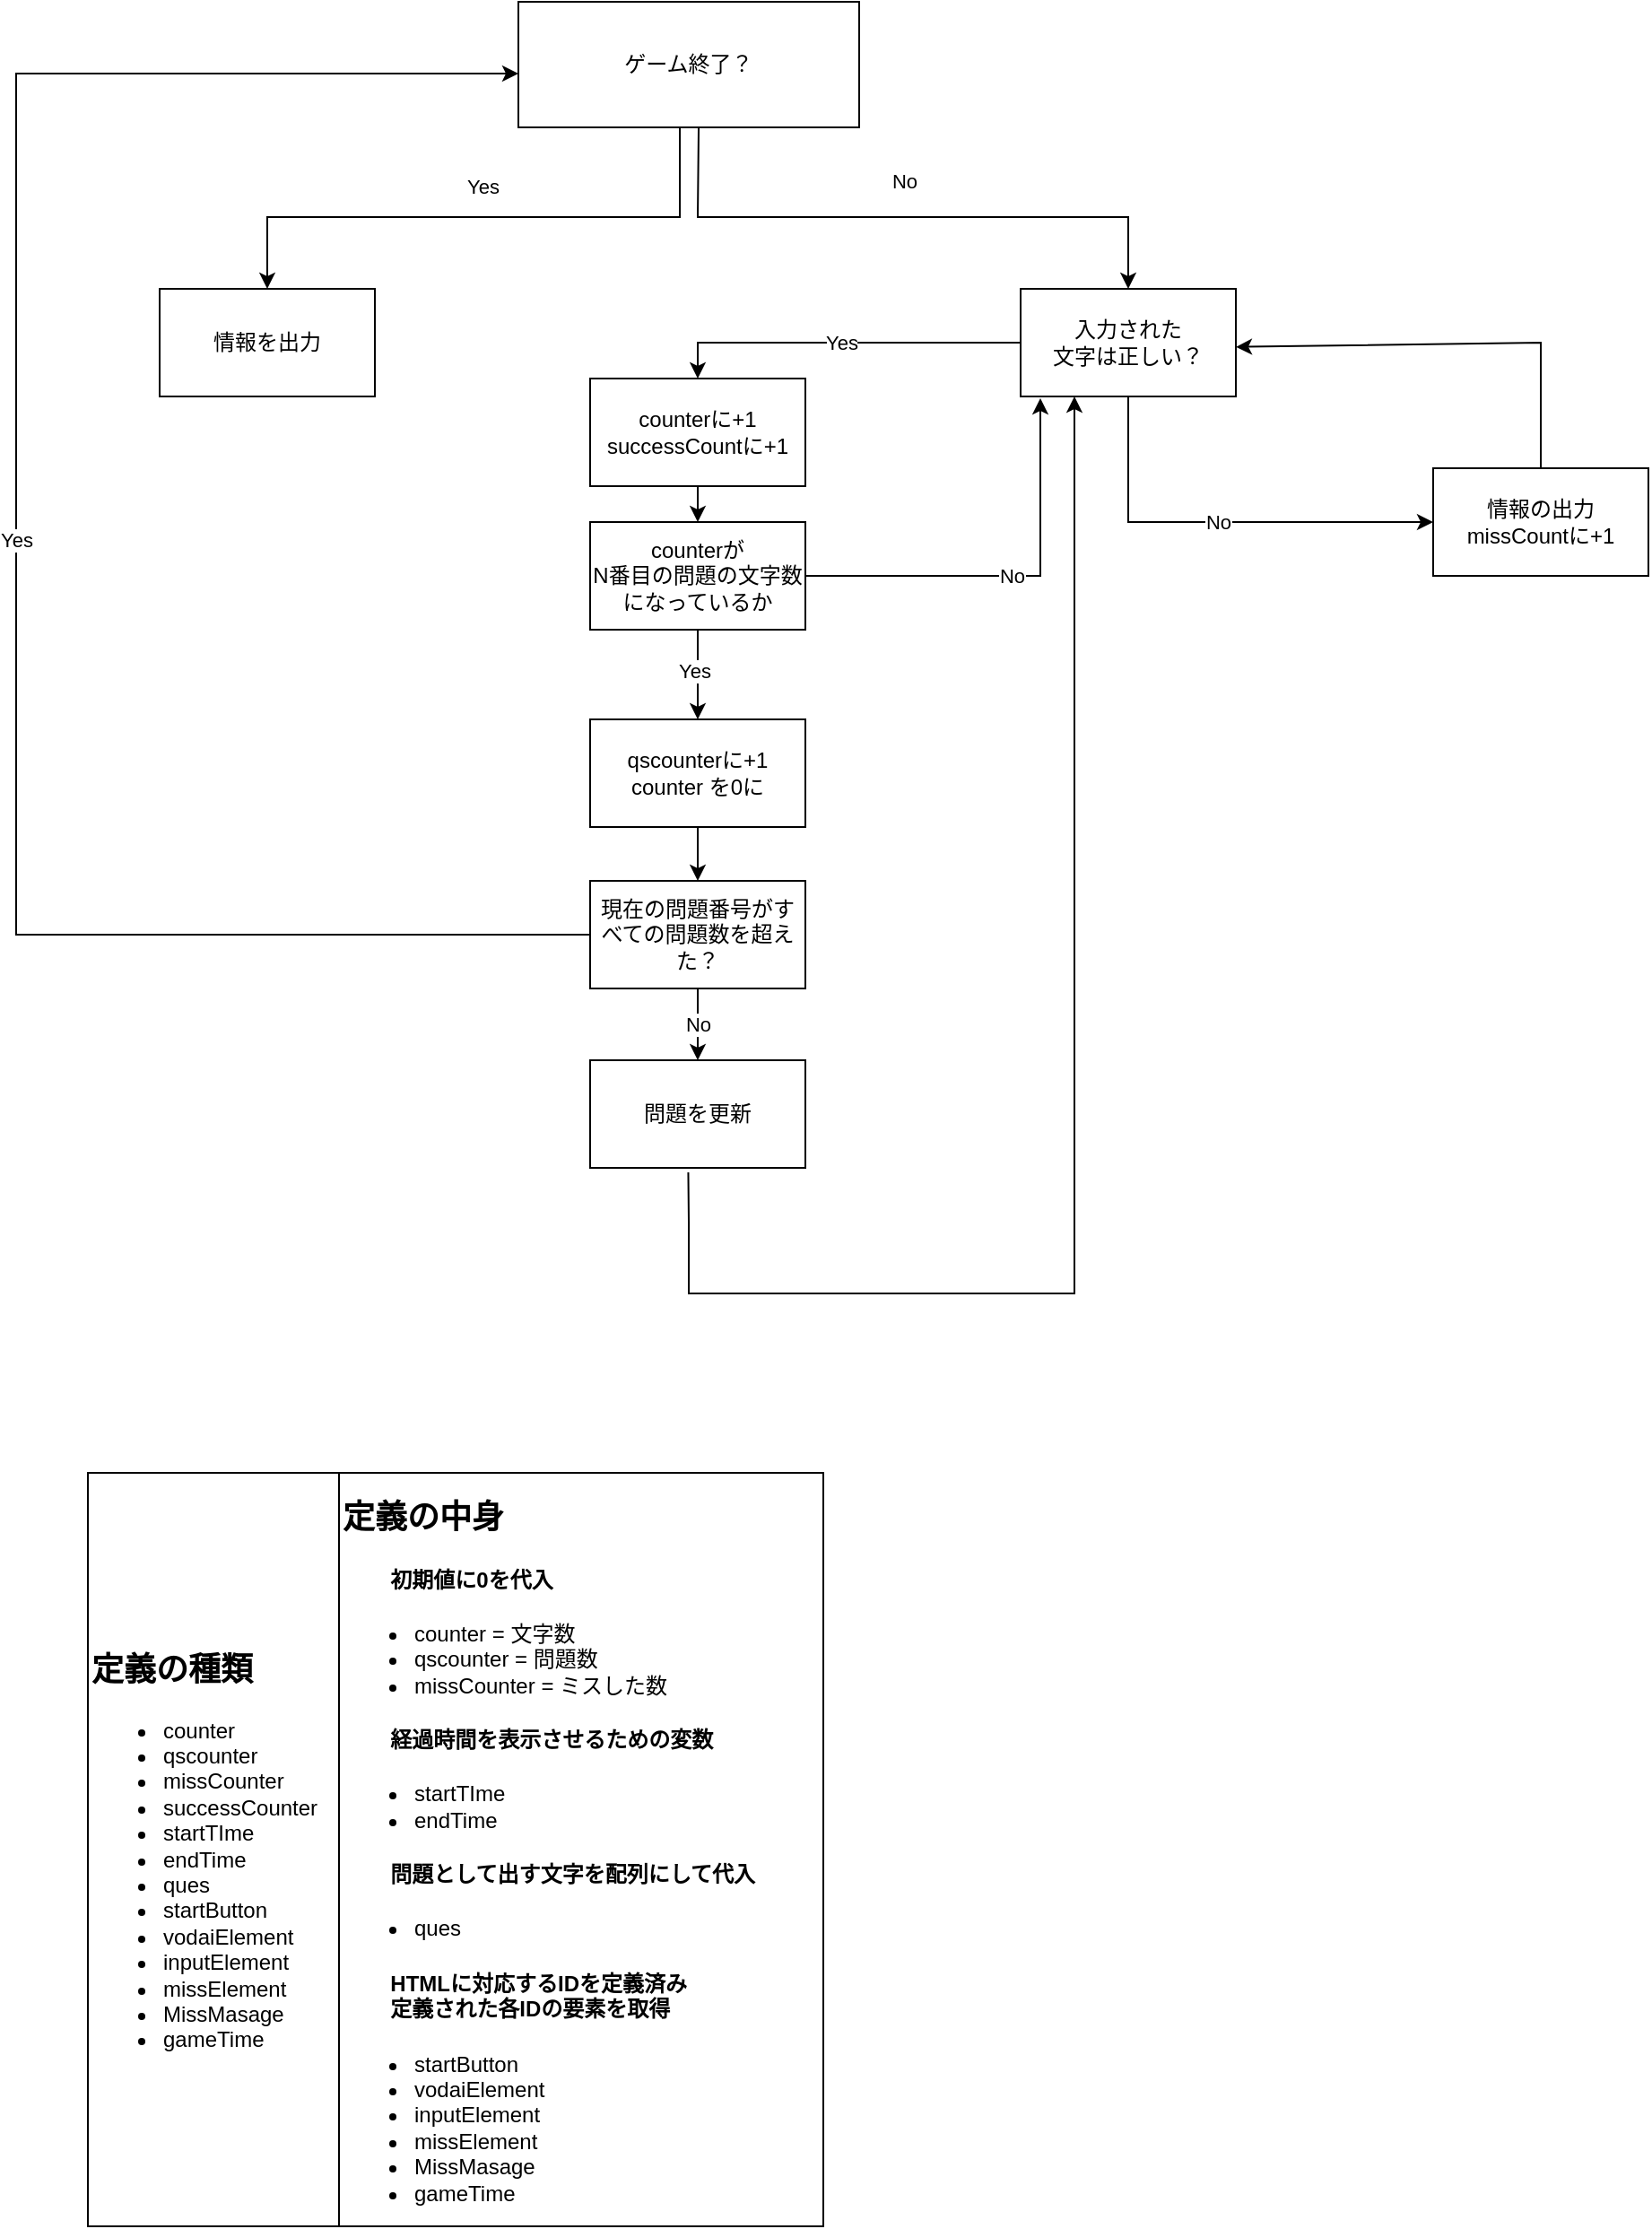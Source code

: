 <mxfile version="24.7.7">
  <diagram id="C5RBs43oDa-KdzZeNtuy" name="Page-1">
    <mxGraphModel dx="1313" dy="754" grid="1" gridSize="10" guides="1" tooltips="1" connect="1" arrows="1" fold="1" page="0" pageScale="1" pageWidth="827" pageHeight="1169" background="none" math="0" shadow="0">
      <root>
        <mxCell id="WIyWlLk6GJQsqaUBKTNV-0" />
        <mxCell id="WIyWlLk6GJQsqaUBKTNV-1" parent="WIyWlLk6GJQsqaUBKTNV-0" />
        <mxCell id="IAOl3qxbVQm09XbD3cfc-2" value="ゲーム終了？" style="rounded=0;whiteSpace=wrap;html=1;container=0;" parent="WIyWlLk6GJQsqaUBKTNV-1" vertex="1">
          <mxGeometry x="320" y="40" width="190" height="70" as="geometry" />
        </mxCell>
        <mxCell id="IAOl3qxbVQm09XbD3cfc-3" value="" style="endArrow=classic;html=1;rounded=0;" parent="WIyWlLk6GJQsqaUBKTNV-1" target="IAOl3qxbVQm09XbD3cfc-6" edge="1">
          <mxGeometry relative="1" as="geometry">
            <mxPoint x="410" y="110" as="sourcePoint" />
            <mxPoint x="370" y="370" as="targetPoint" />
            <Array as="points">
              <mxPoint x="410" y="160" />
              <mxPoint x="180" y="160" />
            </Array>
          </mxGeometry>
        </mxCell>
        <mxCell id="IAOl3qxbVQm09XbD3cfc-4" value="Yes" style="edgeLabel;resizable=0;html=1;;align=center;verticalAlign=middle;container=0;" parent="IAOl3qxbVQm09XbD3cfc-3" connectable="0" vertex="1">
          <mxGeometry relative="1" as="geometry">
            <mxPoint y="-17" as="offset" />
          </mxGeometry>
        </mxCell>
        <mxCell id="IAOl3qxbVQm09XbD3cfc-6" value="情報を出力" style="rounded=0;whiteSpace=wrap;html=1;container=0;" parent="WIyWlLk6GJQsqaUBKTNV-1" vertex="1">
          <mxGeometry x="120" y="200" width="120" height="60" as="geometry" />
        </mxCell>
        <mxCell id="IAOl3qxbVQm09XbD3cfc-7" value="" style="endArrow=classic;html=1;rounded=0;exitX=0.529;exitY=0.993;exitDx=0;exitDy=0;exitPerimeter=0;" parent="WIyWlLk6GJQsqaUBKTNV-1" source="IAOl3qxbVQm09XbD3cfc-2" target="IAOl3qxbVQm09XbD3cfc-10" edge="1">
          <mxGeometry relative="1" as="geometry">
            <mxPoint x="210" y="370" as="sourcePoint" />
            <mxPoint x="370" y="370" as="targetPoint" />
            <Array as="points">
              <mxPoint x="420" y="160" />
              <mxPoint x="660" y="160" />
            </Array>
          </mxGeometry>
        </mxCell>
        <mxCell id="IAOl3qxbVQm09XbD3cfc-8" value="No" style="edgeLabel;resizable=0;html=1;;align=center;verticalAlign=middle;container=0;" parent="IAOl3qxbVQm09XbD3cfc-7" connectable="0" vertex="1">
          <mxGeometry relative="1" as="geometry">
            <mxPoint y="-20" as="offset" />
          </mxGeometry>
        </mxCell>
        <mxCell id="IAOl3qxbVQm09XbD3cfc-10" value="入力された&lt;br&gt;文字は正しい？" style="rounded=0;whiteSpace=wrap;html=1;container=0;" parent="WIyWlLk6GJQsqaUBKTNV-1" vertex="1">
          <mxGeometry x="600" y="200" width="120" height="60" as="geometry" />
        </mxCell>
        <mxCell id="IAOl3qxbVQm09XbD3cfc-11" value="" style="endArrow=classic;html=1;rounded=0;exitX=0;exitY=0.5;exitDx=0;exitDy=0;entryX=0.5;entryY=0;entryDx=0;entryDy=0;" parent="WIyWlLk6GJQsqaUBKTNV-1" source="IAOl3qxbVQm09XbD3cfc-10" edge="1" target="IAOl3qxbVQm09XbD3cfc-23">
          <mxGeometry relative="1" as="geometry">
            <mxPoint x="240" y="370" as="sourcePoint" />
            <mxPoint x="400" y="250" as="targetPoint" />
            <Array as="points">
              <mxPoint x="420" y="230" />
            </Array>
          </mxGeometry>
        </mxCell>
        <mxCell id="IAOl3qxbVQm09XbD3cfc-12" value="Yes" style="edgeLabel;resizable=0;html=1;;align=center;verticalAlign=middle;container=0;" parent="IAOl3qxbVQm09XbD3cfc-11" connectable="0" vertex="1">
          <mxGeometry relative="1" as="geometry" />
        </mxCell>
        <mxCell id="IAOl3qxbVQm09XbD3cfc-18" value="" style="endArrow=classic;html=1;rounded=0;exitX=0.5;exitY=1;exitDx=0;exitDy=0;" parent="WIyWlLk6GJQsqaUBKTNV-1" source="IAOl3qxbVQm09XbD3cfc-10" target="IAOl3qxbVQm09XbD3cfc-20" edge="1">
          <mxGeometry relative="1" as="geometry">
            <mxPoint x="480" y="320" as="sourcePoint" />
            <mxPoint x="890" y="330" as="targetPoint" />
            <Array as="points">
              <mxPoint x="660" y="330" />
              <mxPoint x="770" y="330" />
            </Array>
          </mxGeometry>
        </mxCell>
        <mxCell id="IAOl3qxbVQm09XbD3cfc-19" value="No" style="edgeLabel;resizable=0;html=1;;align=center;verticalAlign=middle;container=0;" parent="IAOl3qxbVQm09XbD3cfc-18" connectable="0" vertex="1">
          <mxGeometry relative="1" as="geometry" />
        </mxCell>
        <mxCell id="IAOl3qxbVQm09XbD3cfc-20" value="情報の出力&lt;br&gt;missCountに+1" style="rounded=0;whiteSpace=wrap;html=1;container=0;" parent="WIyWlLk6GJQsqaUBKTNV-1" vertex="1">
          <mxGeometry x="830" y="300" width="120" height="60" as="geometry" />
        </mxCell>
        <mxCell id="IAOl3qxbVQm09XbD3cfc-21" value="" style="endArrow=classic;html=1;rounded=0;exitX=0.5;exitY=0;exitDx=0;exitDy=0;entryX=1;entryY=0.54;entryDx=0;entryDy=0;entryPerimeter=0;" parent="WIyWlLk6GJQsqaUBKTNV-1" source="IAOl3qxbVQm09XbD3cfc-20" target="IAOl3qxbVQm09XbD3cfc-10" edge="1">
          <mxGeometry relative="1" as="geometry">
            <mxPoint x="690" y="270" as="sourcePoint" />
            <mxPoint x="730" y="230" as="targetPoint" />
            <Array as="points">
              <mxPoint x="890" y="230" />
            </Array>
          </mxGeometry>
        </mxCell>
        <mxCell id="IAOl3qxbVQm09XbD3cfc-23" value="counterに+1&lt;br&gt;successCountに+1" style="rounded=0;whiteSpace=wrap;html=1;container=0;" parent="WIyWlLk6GJQsqaUBKTNV-1" vertex="1">
          <mxGeometry x="360" y="250" width="120" height="60" as="geometry" />
        </mxCell>
        <mxCell id="IAOl3qxbVQm09XbD3cfc-24" value="現在の問題番号がすべての問題数を超えた？" style="rounded=0;whiteSpace=wrap;html=1;container=0;" parent="WIyWlLk6GJQsqaUBKTNV-1" vertex="1">
          <mxGeometry x="360" y="530" width="120" height="60" as="geometry" />
        </mxCell>
        <mxCell id="IAOl3qxbVQm09XbD3cfc-25" value="" style="endArrow=classic;html=1;rounded=0;exitX=0.5;exitY=1;exitDx=0;exitDy=0;entryX=0.5;entryY=0;entryDx=0;entryDy=0;" parent="WIyWlLk6GJQsqaUBKTNV-1" source="IAOl3qxbVQm09XbD3cfc-23" target="PSi4HtHJ9B8R35uPu9tI-3" edge="1">
          <mxGeometry width="50" height="50" relative="1" as="geometry">
            <mxPoint x="440" y="450" as="sourcePoint" />
            <mxPoint x="415" y="450" as="targetPoint" />
          </mxGeometry>
        </mxCell>
        <mxCell id="IAOl3qxbVQm09XbD3cfc-26" value="" style="endArrow=classic;html=1;rounded=0;exitX=0.5;exitY=1;exitDx=0;exitDy=0;entryX=0.5;entryY=0;entryDx=0;entryDy=0;" parent="WIyWlLk6GJQsqaUBKTNV-1" source="IAOl3qxbVQm09XbD3cfc-24" edge="1" target="IAOl3qxbVQm09XbD3cfc-30">
          <mxGeometry relative="1" as="geometry">
            <mxPoint x="485" y="570" as="sourcePoint" />
            <mxPoint x="415" y="650" as="targetPoint" />
          </mxGeometry>
        </mxCell>
        <mxCell id="IAOl3qxbVQm09XbD3cfc-27" value="No" style="edgeLabel;resizable=0;html=1;;align=center;verticalAlign=middle;container=0;" parent="IAOl3qxbVQm09XbD3cfc-26" connectable="0" vertex="1">
          <mxGeometry relative="1" as="geometry" />
        </mxCell>
        <mxCell id="IAOl3qxbVQm09XbD3cfc-30" value="問題を更新" style="rounded=0;whiteSpace=wrap;html=1;container=0;" parent="WIyWlLk6GJQsqaUBKTNV-1" vertex="1">
          <mxGeometry x="360" y="630" width="120" height="60" as="geometry" />
        </mxCell>
        <mxCell id="IAOl3qxbVQm09XbD3cfc-35" value="" style="endArrow=classic;html=1;rounded=0;exitX=0;exitY=0.5;exitDx=0;exitDy=0;" parent="WIyWlLk6GJQsqaUBKTNV-1" source="IAOl3qxbVQm09XbD3cfc-24" edge="1">
          <mxGeometry relative="1" as="geometry">
            <mxPoint x="260" y="470" as="sourcePoint" />
            <mxPoint x="320" y="80" as="targetPoint" />
            <Array as="points">
              <mxPoint x="230" y="560" />
              <mxPoint x="40" y="560" />
              <mxPoint x="40" y="170" />
              <mxPoint x="40" y="80" />
            </Array>
          </mxGeometry>
        </mxCell>
        <mxCell id="IAOl3qxbVQm09XbD3cfc-36" value="Yes" style="edgeLabel;resizable=0;html=1;;align=center;verticalAlign=middle;container=0;" parent="IAOl3qxbVQm09XbD3cfc-35" connectable="0" vertex="1">
          <mxGeometry relative="1" as="geometry" />
        </mxCell>
        <mxCell id="IAOl3qxbVQm09XbD3cfc-39" value="" style="endArrow=classic;html=1;rounded=0;exitX=0.456;exitY=1.042;exitDx=0;exitDy=0;entryX=0.25;entryY=1;entryDx=0;entryDy=0;exitPerimeter=0;" parent="WIyWlLk6GJQsqaUBKTNV-1" source="IAOl3qxbVQm09XbD3cfc-30" target="IAOl3qxbVQm09XbD3cfc-10" edge="1">
          <mxGeometry width="50" height="50" relative="1" as="geometry">
            <mxPoint x="290" y="490" as="sourcePoint" />
            <mxPoint x="730" y="670" as="targetPoint" />
            <Array as="points">
              <mxPoint x="415" y="720" />
              <mxPoint x="415" y="760" />
              <mxPoint x="630" y="760" />
            </Array>
          </mxGeometry>
        </mxCell>
        <mxCell id="IAOl3qxbVQm09XbD3cfc-41" value="&lt;h2 style=&quot;&quot;&gt;定義の種類&lt;/h2&gt;&lt;div&gt;&lt;ul&gt;&lt;li&gt;counter&lt;/li&gt;&lt;li&gt;qscounter&lt;/li&gt;&lt;li&gt;missCounter&lt;/li&gt;&lt;li&gt;successCounter&lt;/li&gt;&lt;li&gt;startTIme&lt;/li&gt;&lt;li&gt;endTime&lt;/li&gt;&lt;li&gt;ques&lt;/li&gt;&lt;li&gt;startButton&lt;/li&gt;&lt;li&gt;vodaiElement&lt;/li&gt;&lt;li&gt;inputElement&lt;/li&gt;&lt;li&gt;missElement&lt;/li&gt;&lt;li&gt;MissMasage&lt;/li&gt;&lt;li&gt;gameTime&lt;/li&gt;&lt;/ul&gt;&lt;/div&gt;" style="rounded=0;whiteSpace=wrap;html=1;align=left;container=0;" parent="WIyWlLk6GJQsqaUBKTNV-1" vertex="1">
          <mxGeometry x="80" y="860" width="140" height="420" as="geometry" />
        </mxCell>
        <mxCell id="IAOl3qxbVQm09XbD3cfc-42" value="&lt;h2&gt;定義の中身&lt;/h2&gt;&lt;h4&gt;&lt;span style=&quot;text-align: justify;&quot;&gt;&lt;span style=&quot;white-space: pre;&quot;&gt;&#x9;&lt;/span&gt;初期値に0を代入&lt;/span&gt;&lt;/h4&gt;&lt;div style=&quot;text-align: justify;&quot;&gt;&lt;ul&gt;&lt;li&gt;counter = 文字数&lt;/li&gt;&lt;li&gt;qscounter = 問題数&lt;/li&gt;&lt;li&gt;missCounter = ミスした数&lt;/li&gt;&lt;/ul&gt;&lt;/div&gt;&lt;h4 style=&quot;text-align: justify;&quot;&gt;&lt;span style=&quot;white-space: pre;&quot;&gt;&lt;span style=&quot;white-space: pre;&quot;&gt;&#x9;&lt;/span&gt;経過時間を表示させるための変数&lt;/span&gt;&lt;/h4&gt;&lt;div style=&quot;text-align: justify;&quot;&gt;&lt;/div&gt;&lt;div style=&quot;text-align: justify;&quot;&gt;&lt;ul&gt;&lt;li&gt;startTIme&lt;/li&gt;&lt;li&gt;endTime&lt;/li&gt;&lt;/ul&gt;&lt;/div&gt;&lt;h4 style=&quot;text-align: justify;&quot;&gt;&lt;span style=&quot;white-space: pre;&quot;&gt;&#x9;&lt;/span&gt;&lt;span style=&quot;background-color: initial; white-space: pre;&quot;&gt;問題として出す文字を配列にして代入&lt;/span&gt;&lt;/h4&gt;&lt;div style=&quot;text-align: justify;&quot;&gt;&lt;ul&gt;&lt;li&gt;&lt;span style=&quot;background-color: initial; white-space: pre;&quot;&gt;ques&lt;/span&gt;&lt;/li&gt;&lt;/ul&gt;&lt;/div&gt;&lt;h4 style=&quot;text-align: justify;&quot;&gt;&lt;span style=&quot;white-space: pre;&quot;&gt;&#x9;&lt;/span&gt;HTMLに対応するIDを定義済み&lt;br&gt;&lt;span style=&quot;white-space: pre;&quot;&gt;&#x9;&lt;/span&gt;定義された各IDの要素を取得&lt;/h4&gt;&lt;div style=&quot;text-align: justify;&quot;&gt;&lt;ul&gt;&lt;li&gt;startButton&lt;/li&gt;&lt;li&gt;vodaiElement&lt;/li&gt;&lt;li&gt;inputElement&lt;/li&gt;&lt;li&gt;missElement&lt;/li&gt;&lt;li&gt;MissMasage&lt;/li&gt;&lt;li&gt;gameTime&lt;/li&gt;&lt;/ul&gt;&lt;/div&gt;" style="rounded=0;whiteSpace=wrap;html=1;align=left;container=0;" parent="WIyWlLk6GJQsqaUBKTNV-1" vertex="1">
          <mxGeometry x="220" y="860" width="270" height="420" as="geometry" />
        </mxCell>
        <mxCell id="PSi4HtHJ9B8R35uPu9tI-1" value="" style="edgeStyle=orthogonalEdgeStyle;rounded=0;orthogonalLoop=1;jettySize=auto;html=1;" edge="1" parent="WIyWlLk6GJQsqaUBKTNV-1" source="PSi4HtHJ9B8R35uPu9tI-0" target="IAOl3qxbVQm09XbD3cfc-24">
          <mxGeometry relative="1" as="geometry" />
        </mxCell>
        <mxCell id="PSi4HtHJ9B8R35uPu9tI-0" value="qscounterに+1&lt;div&gt;counter を0に&lt;/div&gt;" style="rounded=0;whiteSpace=wrap;html=1;" vertex="1" parent="WIyWlLk6GJQsqaUBKTNV-1">
          <mxGeometry x="360" y="440" width="120" height="60" as="geometry" />
        </mxCell>
        <mxCell id="PSi4HtHJ9B8R35uPu9tI-3" value="counterが&lt;br&gt;N番目の問題の文字数になっているか" style="rounded=0;whiteSpace=wrap;html=1;" vertex="1" parent="WIyWlLk6GJQsqaUBKTNV-1">
          <mxGeometry x="360" y="330" width="120" height="60" as="geometry" />
        </mxCell>
        <mxCell id="PSi4HtHJ9B8R35uPu9tI-4" value="" style="endArrow=classic;html=1;rounded=0;exitX=0.5;exitY=1;exitDx=0;exitDy=0;entryX=0.5;entryY=0;entryDx=0;entryDy=0;" edge="1" parent="WIyWlLk6GJQsqaUBKTNV-1" source="PSi4HtHJ9B8R35uPu9tI-3" target="PSi4HtHJ9B8R35uPu9tI-0">
          <mxGeometry width="50" height="50" relative="1" as="geometry">
            <mxPoint x="440" y="330" as="sourcePoint" />
            <mxPoint x="490" y="360" as="targetPoint" />
            <Array as="points" />
          </mxGeometry>
        </mxCell>
        <mxCell id="PSi4HtHJ9B8R35uPu9tI-5" value="Yes" style="edgeLabel;html=1;align=center;verticalAlign=middle;resizable=0;points=[];" vertex="1" connectable="0" parent="PSi4HtHJ9B8R35uPu9tI-4">
          <mxGeometry x="-0.109" y="-2" relative="1" as="geometry">
            <mxPoint as="offset" />
          </mxGeometry>
        </mxCell>
        <mxCell id="PSi4HtHJ9B8R35uPu9tI-7" value="" style="endArrow=classic;html=1;rounded=0;exitX=1;exitY=0.5;exitDx=0;exitDy=0;" edge="1" parent="WIyWlLk6GJQsqaUBKTNV-1">
          <mxGeometry relative="1" as="geometry">
            <mxPoint x="480" y="360" as="sourcePoint" />
            <mxPoint x="611" y="261" as="targetPoint" />
            <Array as="points">
              <mxPoint x="540" y="360" />
              <mxPoint x="611" y="360" />
            </Array>
          </mxGeometry>
        </mxCell>
        <mxCell id="PSi4HtHJ9B8R35uPu9tI-8" value="No" style="edgeLabel;resizable=0;html=1;;align=center;verticalAlign=middle;" connectable="0" vertex="1" parent="PSi4HtHJ9B8R35uPu9tI-7">
          <mxGeometry relative="1" as="geometry" />
        </mxCell>
      </root>
    </mxGraphModel>
  </diagram>
</mxfile>
